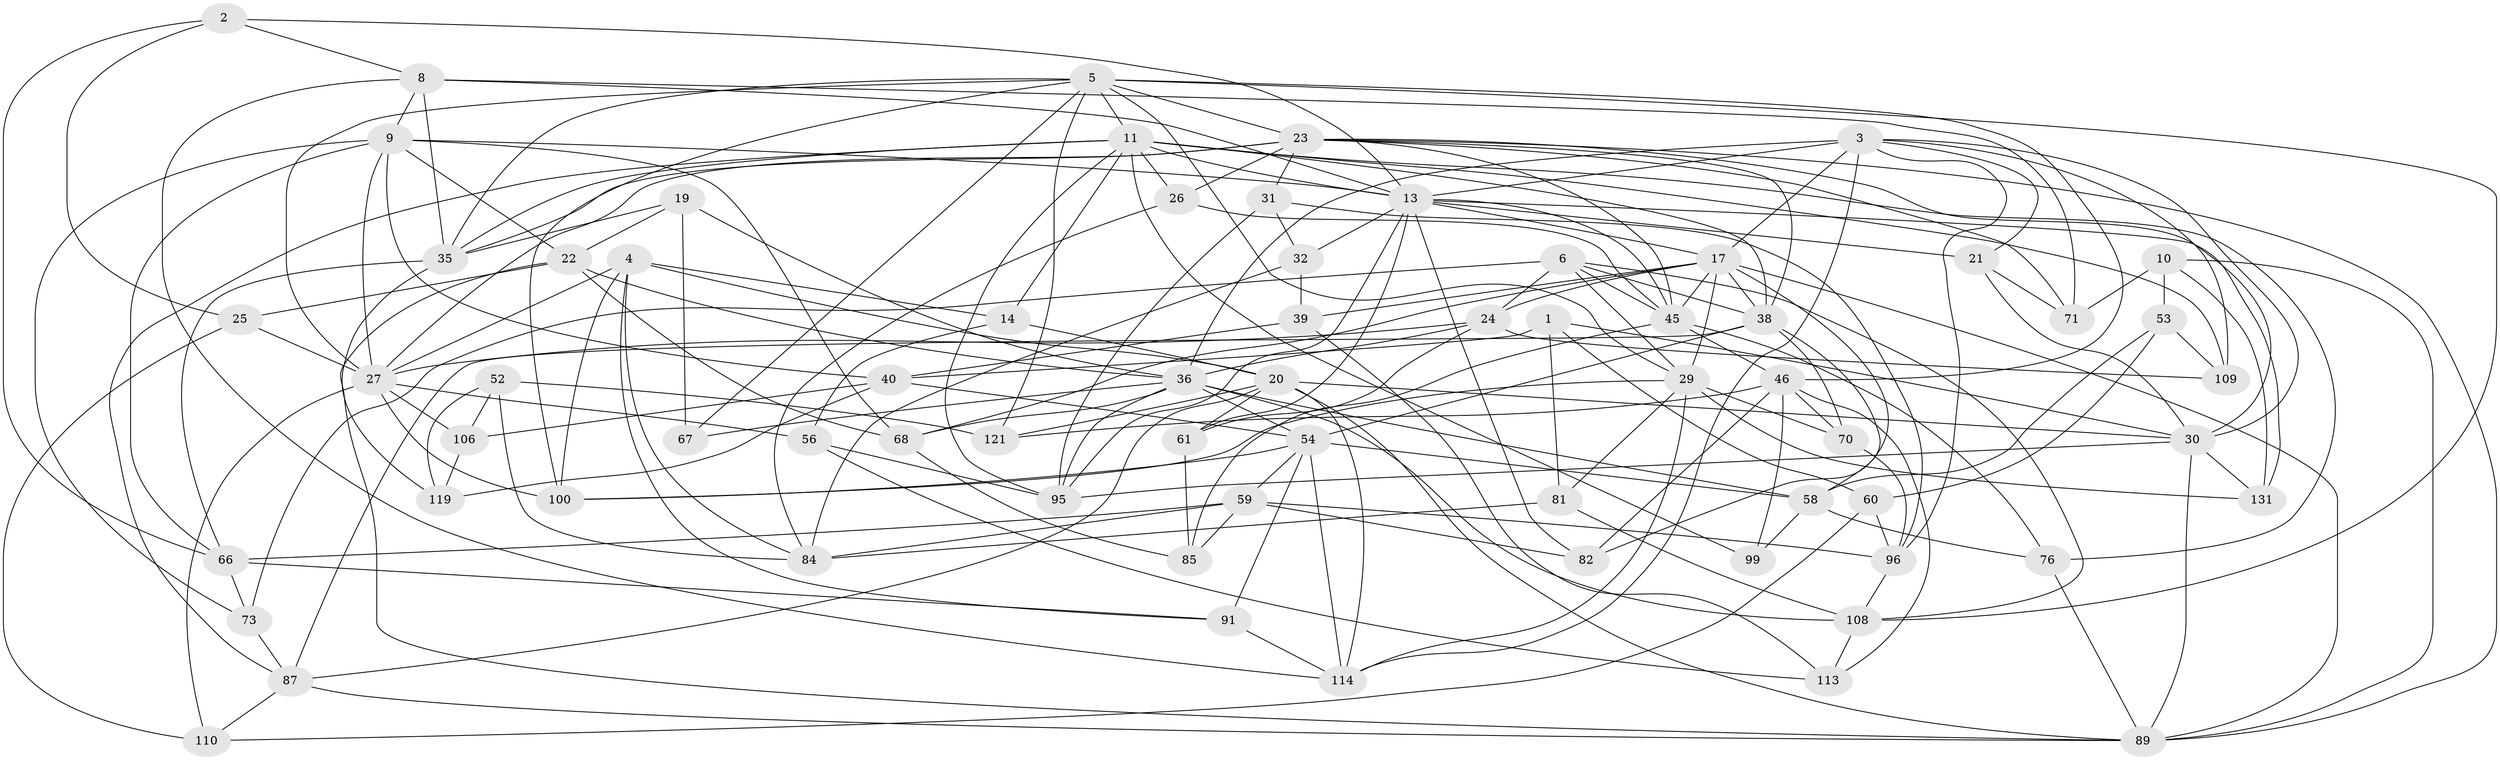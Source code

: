 // original degree distribution, {4: 1.0}
// Generated by graph-tools (version 1.1) at 2025/16/03/09/25 04:16:40]
// undirected, 68 vertices, 195 edges
graph export_dot {
graph [start="1"]
  node [color=gray90,style=filled];
  1;
  2;
  3 [super="+41+102+125"];
  4 [super="+75"];
  5 [super="+44+16+86"];
  6 [super="+7"];
  8 [super="+133"];
  9 [super="+12+122"];
  10;
  11 [super="+130+15+57"];
  13 [super="+47+18"];
  14;
  17 [super="+124+77"];
  19 [super="+111"];
  20 [super="+34+105"];
  21;
  22 [super="+48"];
  23 [super="+33"];
  24 [super="+55"];
  25;
  26;
  27 [super="+28+101+136"];
  29 [super="+37"];
  30 [super="+129+134"];
  31;
  32;
  35 [super="+112+78"];
  36 [super="+49+128"];
  38 [super="+51+42"];
  39;
  40 [super="+72"];
  45 [super="+80"];
  46 [super="+116"];
  52;
  53;
  54 [super="+65"];
  56;
  58 [super="+88"];
  59 [super="+127"];
  60;
  61;
  66 [super="+90"];
  67;
  68 [super="+118"];
  70;
  71;
  73;
  76;
  81;
  82;
  84 [super="+107"];
  85;
  87 [super="+94"];
  89 [super="+92"];
  91;
  95 [super="+98"];
  96 [super="+132"];
  99;
  100 [super="+126"];
  106;
  108 [super="+117"];
  109;
  110;
  113;
  114 [super="+123"];
  119;
  121;
  131;
  1 -- 81;
  1 -- 60;
  1 -- 30;
  1 -- 40;
  2 -- 66;
  2 -- 25;
  2 -- 8;
  2 -- 13;
  3 -- 30;
  3 -- 114;
  3 -- 96;
  3 -- 109;
  3 -- 36 [weight=2];
  3 -- 21;
  3 -- 17;
  3 -- 13 [weight=2];
  4 -- 14;
  4 -- 20;
  4 -- 91;
  4 -- 27;
  4 -- 84;
  4 -- 100;
  5 -- 108;
  5 -- 121;
  5 -- 29;
  5 -- 67 [weight=2];
  5 -- 46 [weight=2];
  5 -- 35;
  5 -- 23;
  5 -- 27;
  5 -- 11;
  5 -- 100;
  6 -- 24;
  6 -- 38;
  6 -- 73;
  6 -- 45;
  6 -- 29;
  6 -- 108;
  8 -- 71;
  8 -- 114;
  8 -- 9;
  8 -- 35;
  8 -- 13;
  9 -- 66;
  9 -- 68 [weight=2];
  9 -- 40;
  9 -- 27 [weight=2];
  9 -- 73;
  9 -- 22;
  9 -- 13;
  10 -- 131;
  10 -- 71;
  10 -- 53;
  10 -- 89;
  11 -- 87;
  11 -- 99 [weight=2];
  11 -- 109;
  11 -- 14;
  11 -- 95;
  11 -- 13;
  11 -- 35;
  11 -- 38;
  11 -- 26;
  11 -- 76;
  13 -- 131;
  13 -- 45;
  13 -- 32;
  13 -- 17;
  13 -- 82;
  13 -- 21;
  13 -- 61;
  13 -- 95;
  14 -- 20;
  14 -- 56;
  17 -- 68;
  17 -- 89;
  17 -- 82;
  17 -- 38;
  17 -- 39;
  17 -- 24;
  17 -- 45;
  17 -- 29;
  19 -- 67;
  19 -- 36 [weight=2];
  19 -- 22;
  19 -- 35 [weight=2];
  20 -- 61;
  20 -- 30;
  20 -- 121;
  20 -- 114;
  20 -- 89;
  20 -- 87;
  21 -- 71;
  21 -- 30;
  22 -- 89;
  22 -- 36;
  22 -- 25;
  22 -- 68;
  23 -- 71;
  23 -- 45;
  23 -- 38;
  23 -- 89;
  23 -- 26;
  23 -- 27;
  23 -- 30;
  23 -- 31;
  23 -- 35;
  24 -- 61;
  24 -- 27;
  24 -- 109;
  24 -- 36;
  25 -- 110;
  25 -- 27;
  26 -- 45;
  26 -- 84;
  27 -- 110;
  27 -- 56;
  27 -- 106;
  27 -- 100 [weight=2];
  29 -- 81;
  29 -- 114;
  29 -- 131;
  29 -- 70;
  29 -- 100;
  30 -- 89;
  30 -- 95;
  30 -- 131;
  31 -- 32;
  31 -- 96;
  31 -- 95;
  32 -- 84;
  32 -- 39;
  35 -- 66;
  35 -- 119;
  36 -- 67;
  36 -- 68;
  36 -- 54;
  36 -- 95;
  36 -- 58;
  36 -- 108;
  38 -- 70;
  38 -- 87;
  38 -- 54;
  38 -- 58;
  39 -- 113;
  39 -- 40;
  40 -- 119;
  40 -- 54;
  40 -- 106;
  45 -- 85;
  45 -- 76;
  45 -- 46;
  46 -- 82;
  46 -- 121;
  46 -- 113;
  46 -- 99;
  46 -- 70;
  52 -- 84;
  52 -- 106;
  52 -- 121;
  52 -- 119;
  53 -- 109;
  53 -- 60;
  53 -- 58;
  54 -- 58;
  54 -- 59;
  54 -- 114;
  54 -- 100;
  54 -- 91;
  56 -- 113;
  56 -- 95;
  58 -- 99;
  58 -- 76;
  59 -- 84;
  59 -- 85;
  59 -- 82;
  59 -- 66;
  59 -- 96;
  60 -- 110;
  60 -- 96;
  61 -- 85;
  66 -- 73;
  66 -- 91;
  68 -- 85;
  70 -- 96;
  73 -- 87;
  76 -- 89;
  81 -- 108;
  81 -- 84;
  87 -- 89;
  87 -- 110;
  91 -- 114;
  96 -- 108;
  106 -- 119;
  108 -- 113;
}
